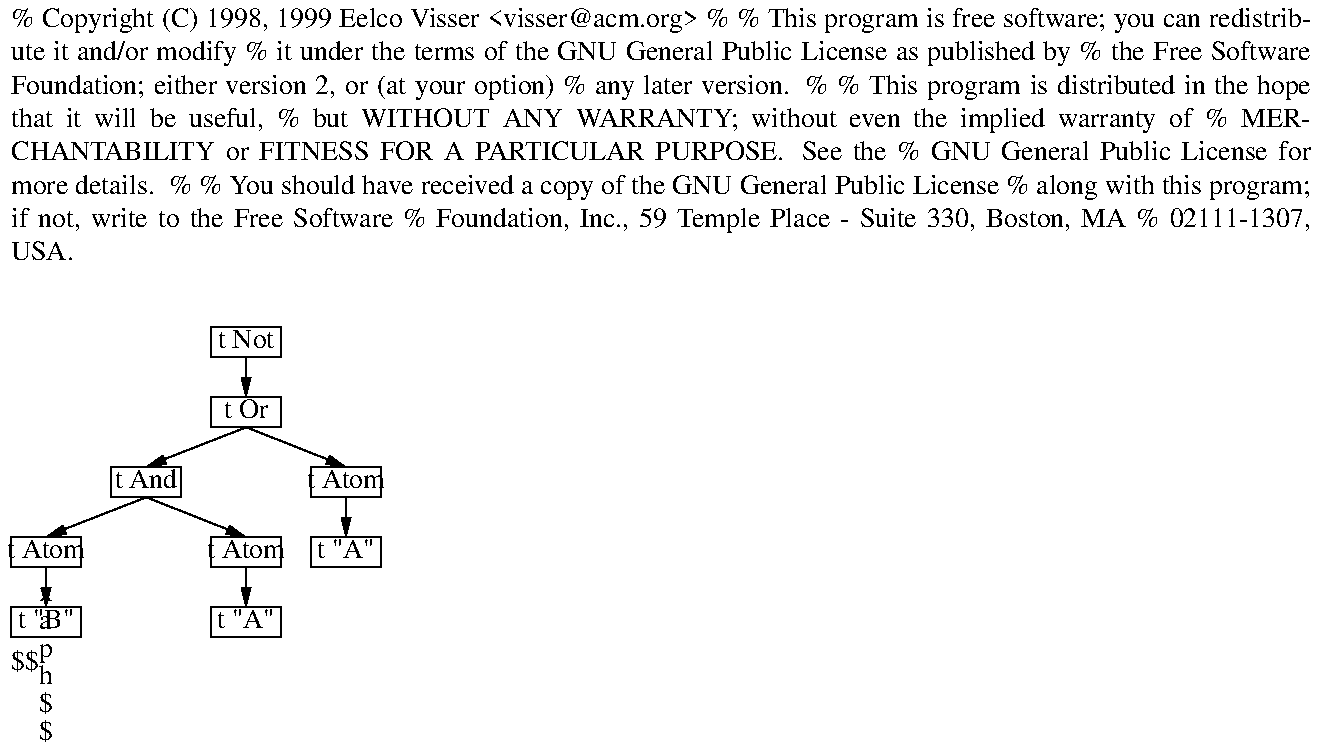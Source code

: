 
% Copyright (C) 1998, 1999 Eelco Visser <visser@acm.org>
% 
% This program is free software; you can redistribute it and/or modify
% it under the terms of the GNU General Public License as published by
% the Free Software Foundation; either version 2, or (at your option)
% any later version.
% 
% This program is distributed in the hope that it will be useful,
% but WITHOUT ANY WARRANTY; without even the implied warranty of
% MERCHANTABILITY or FITNESS FOR A PARTICULAR PURPOSE.  See the
% GNU General Public License for more details.
% 
% You should have received a copy of the GNU General Public License
% along with this program; if not, write to the Free Software
% Foundation, Inc., 59 Temple Place - Suite 330, Boston, MA
% 02111-1307, USA.

.PS
	boxwid = 0.35
	boxht = 0.15
	
	lineht = 0.2

	down

Root:	box "\tt Not"
	arrow
Or:	box "\tt Or"
	arrow down left
	down
And:	box "\tt And"
	arrow down left
	down
	box "\tt Atom"
	arrow
	box "\tt \"B\""

	move to And.s
	arrow down right
	down
	box "\tt Atom"
	arrow
	box "\tt \"A\""

	move to Or.s
	arrow down right
	down
	box "\tt Atom"
	arrow
	box "\tt \"A\""
	
.PE
$$\box\graph$$    